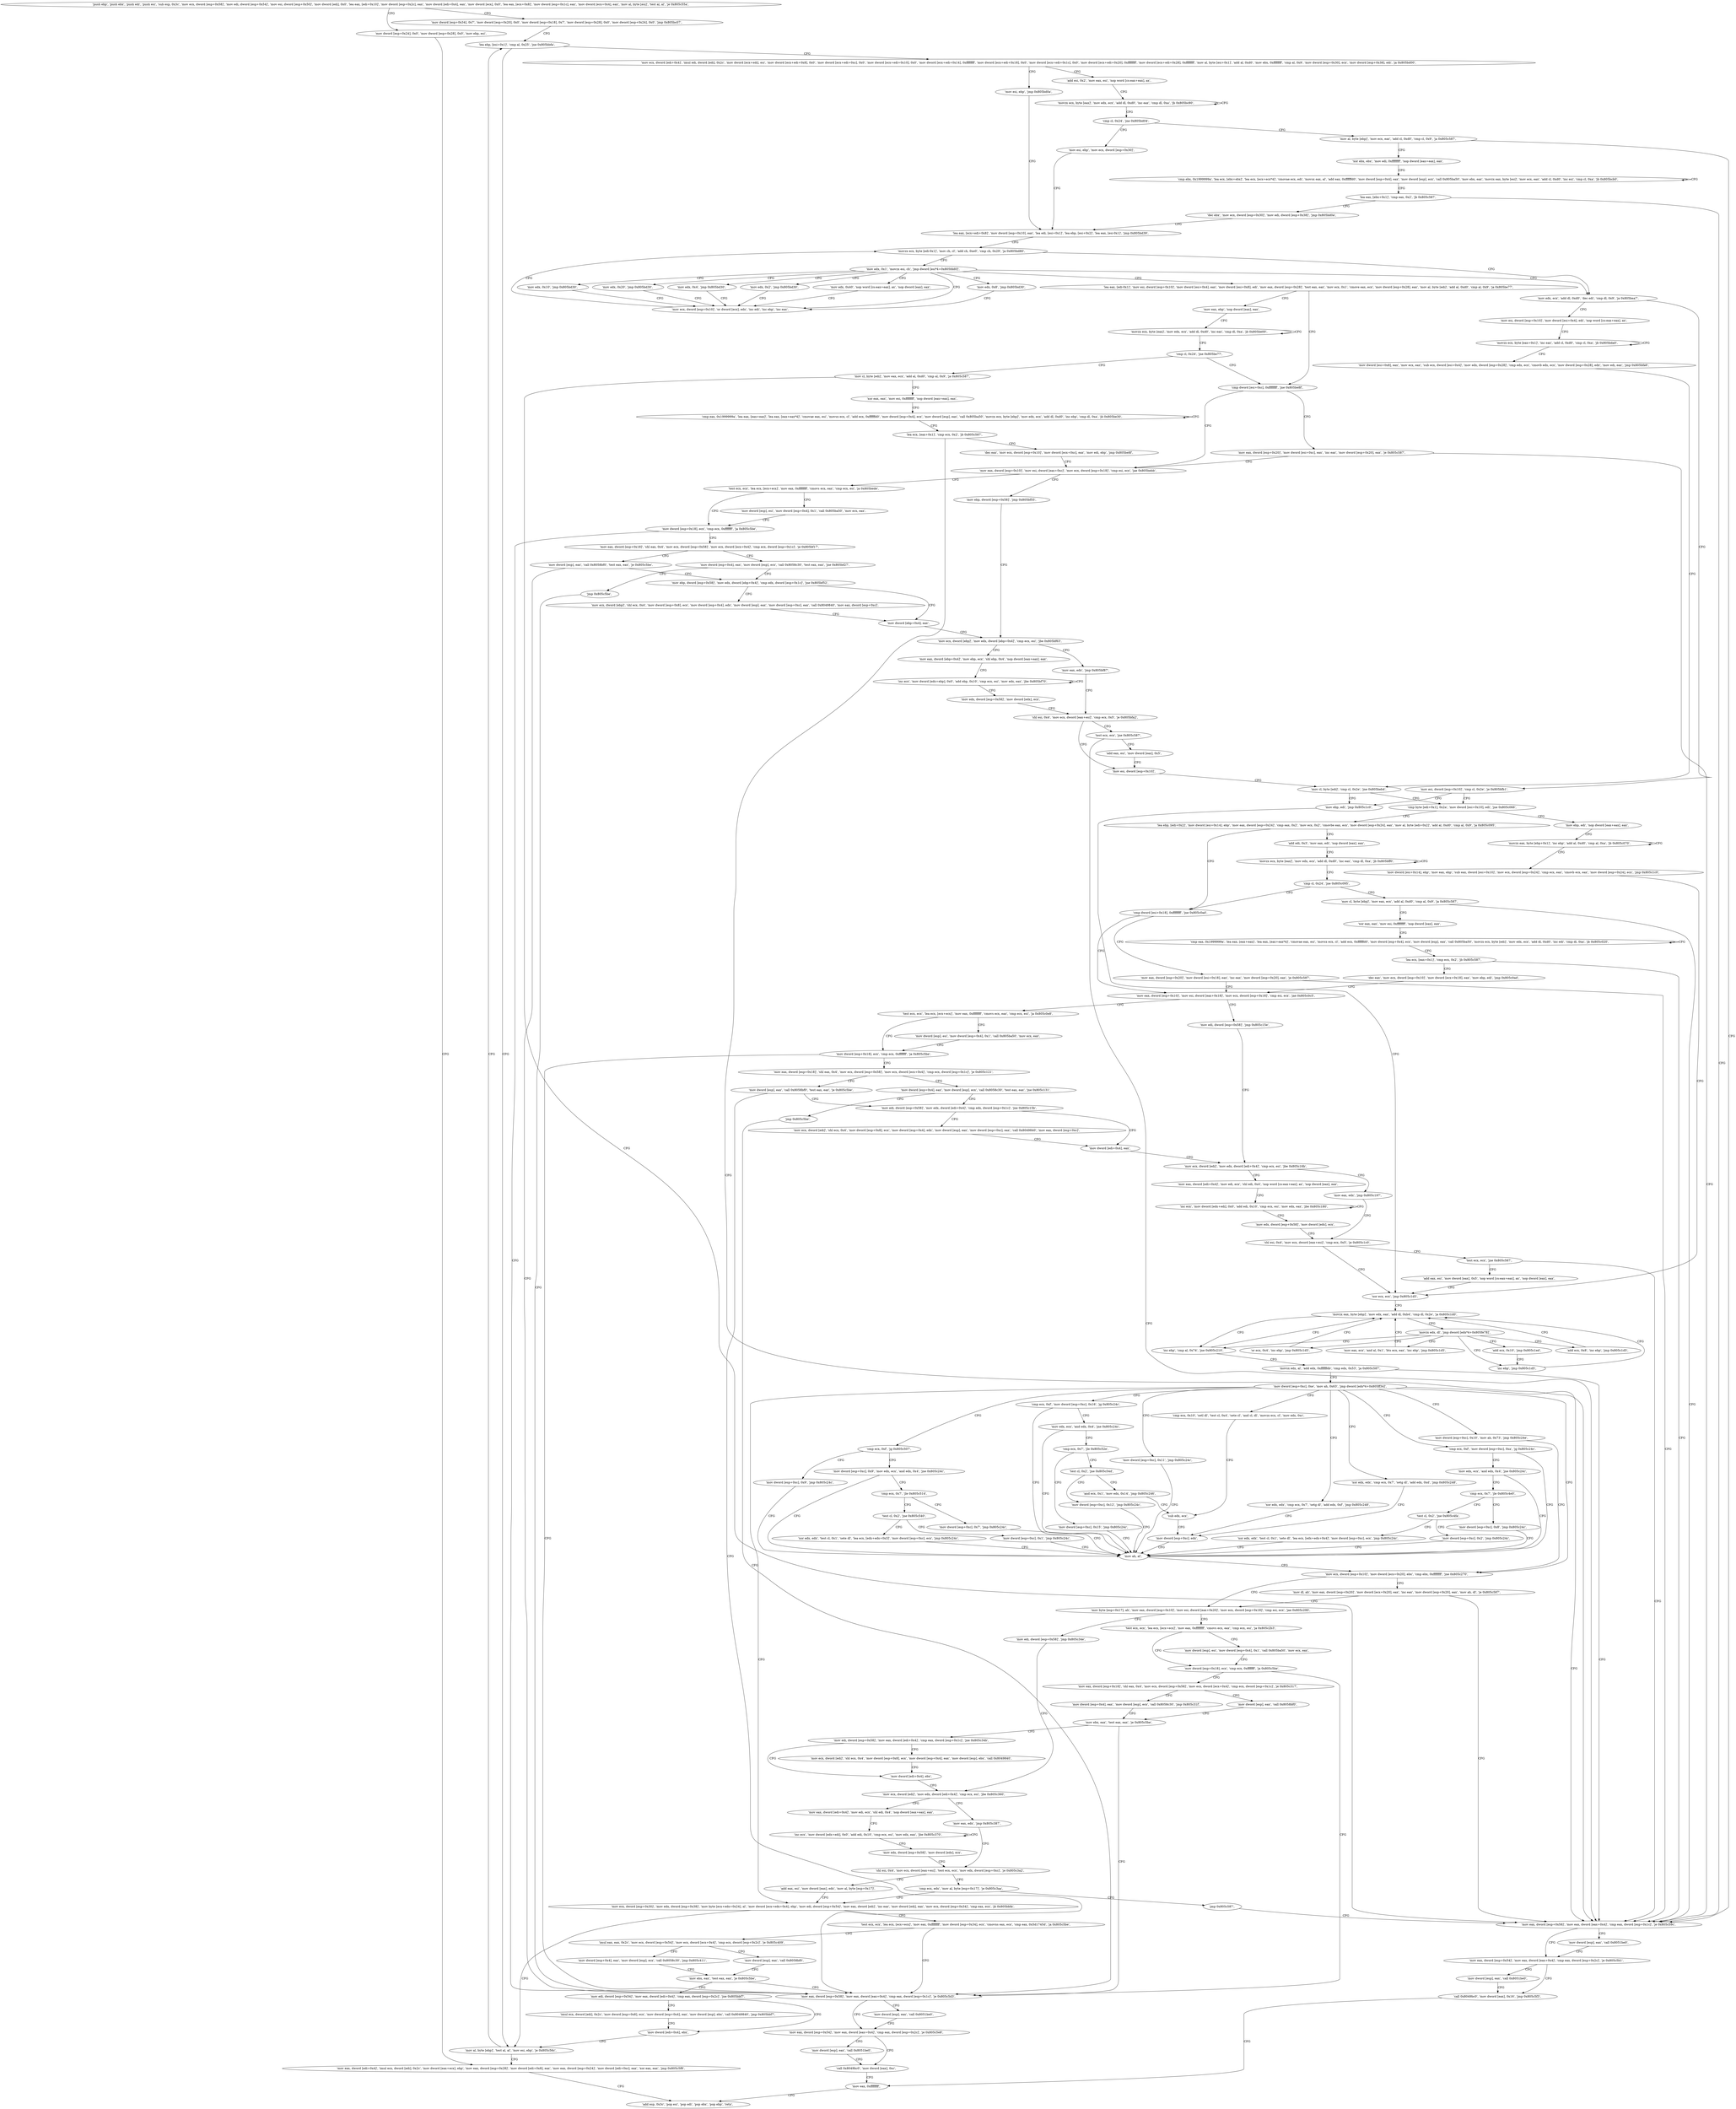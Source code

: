 digraph "func" {
"134593424" [label = "'push ebp', 'push ebx', 'push edi', 'push esi', 'sub esp, 0x3c', 'mov ecx, dword [esp+0x58]', 'mov edi, dword [esp+0x54]', 'mov esi, dword [esp+0x50]', 'mov dword [edi], 0x0', 'lea eax, [edi+0x10]', 'mov dword [esp+0x2c], eax', 'mov dword [edi+0x4], eax', 'mov dword [ecx], 0x0', 'lea eax, [ecx+0x8]', 'mov dword [esp+0x1c], eax', 'mov dword [ecx+0x4], eax', 'mov al, byte [esi]', 'test al, al', 'je 0x805c55a', " ]
"134595930" [label = "'mov dword [esp+0x24], 0x0', 'mov dword [esp+0x28], 0x0', 'mov ebp, esi', " ]
"134593485" [label = "'mov dword [esp+0x34], 0x7', 'mov dword [esp+0x20], 0x0', 'mov dword [esp+0x18], 0x7', 'mov dword [esp+0x28], 0x0', 'mov dword [esp+0x24], 0x0', 'jmp 0x805bc07', " ]
"134595948" [label = "'mov eax, dword [edi+0x4]', 'imul ecx, dword [edi], 0x2c', 'mov dword [eax+ecx], ebp', 'mov eax, dword [esp+0x28]', 'mov dword [edi+0x8], eax', 'mov eax, dword [esp+0x24]', 'mov dword [edi+0xc], eax', 'xor eax, eax', 'jmp 0x805c5f8', " ]
"134593543" [label = "'lea ebp, [esi+0x1]', 'cmp al, 0x25', 'jne 0x805bbfa', " ]
"134596088" [label = "'add esp, 0x3c', 'pop esi', 'pop edi', 'pop ebx', 'pop ebp', 'retn', " ]
"134593530" [label = "'mov al, byte [ebp]', 'test al, al', 'mov esi, ebp', 'je 0x805c56c', " ]
"134593550" [label = "'mov ecx, dword [edi+0x4]', 'imul edi, dword [edi], 0x2c', 'mov dword [ecx+edi], esi', 'mov dword [ecx+edi+0x8], 0x0', 'mov dword [ecx+edi+0xc], 0x0', 'mov dword [ecx+edi+0x10], 0x0', 'mov dword [ecx+edi+0x14], 0xffffffff', 'mov dword [ecx+edi+0x18], 0x0', 'mov dword [ecx+edi+0x1c], 0x0', 'mov dword [ecx+edi+0x20], 0xffffffff', 'mov dword [ecx+edi+0x28], 0xffffffff', 'mov al, byte [esi+0x1]', 'add al, 0xd0', 'mov ebx, 0xffffffff', 'cmp al, 0x9', 'mov dword [esp+0x30], ecx', 'mov dword [esp+0x38], edi', 'ja 0x805bd00', " ]
"134593792" [label = "'mov esi, ebp', 'jmp 0x805bd0a', " ]
"134593649" [label = "'add esi, 0x2', 'mov eax, esi', 'nop word [cs:eax+eax], ax', " ]
"134593802" [label = "'lea eax, [ecx+edi+0x8]', 'mov dword [esp+0x10], eax', 'lea edi, [esi+0x1]', 'lea ebp, [esi+0x2]', 'lea eax, [esi-0x1]', 'jmp 0x805bd39', " ]
"134593664" [label = "'movzx ecx, byte [eax]', 'mov edx, ecx', 'add dl, 0xd0', 'inc eax', 'cmp dl, 0xa', 'jb 0x805bc80', " ]
"134593849" [label = "'movzx ecx, byte [edi-0x1]', 'mov ch, cl', 'add ch, 0xe0', 'cmp ch, 0x29', 'ja 0x805bd80', " ]
"134593678" [label = "'cmp cl, 0x24', 'jne 0x805bd04', " ]
"134593796" [label = "'mov esi, ebp', 'mov ecx, dword [esp+0x30]', " ]
"134593683" [label = "'mov al, byte [ebp]', 'mov ecx, eax', 'add cl, 0xd0', 'cmp cl, 0x9', 'ja 0x805c587', " ]
"134593920" [label = "'mov edx, ecx', 'add dl, 0xd0', 'dec edi', 'cmp dl, 0x9', 'ja 0x805bea7', " ]
"134593863" [label = "'mov edx, 0x1', 'movzx esi, ch', 'jmp dword [esi*4+0x805fdd0]', " ]
"134595975" [label = "'mov eax, dword [esp+0x58]', 'mov eax, dword [eax+0x4]', 'cmp eax, dword [esp+0x1c]', 'je 0x805c59c', " ]
"134593700" [label = "'xor ebx, ebx', 'mov edi, 0xffffffff', 'nop dword [eax+eax], eax', " ]
"134594215" [label = "'mov esi, dword [esp+0x10]', 'cmp cl, 0x2e', 'je 0x805bfb1', " ]
"134593935" [label = "'mov esi, dword [esp+0x10]', 'mov dword [esi+0x4], edi', 'nop word [cs:eax+eax], ax', " ]
"134593821" [label = "'mov edx, 0x40', 'nop word [cs:eax+eax], ax', 'nop dword [eax], eax', " ]
"134593840" [label = "'mov ecx, dword [esp+0x10]', 'or dword [ecx], edx', 'inc edi', 'inc ebp', 'inc eax', " ]
"134593878" [label = "'mov edx, 0x8', 'jmp 0x805bd30', " ]
"134593885" [label = "'mov edx, 0x10', 'jmp 0x805bd30', " ]
"134593892" [label = "'mov edx, 0x4', 'jmp 0x805bd30', " ]
"134593899" [label = "'mov edx, 0x2', 'jmp 0x805bd30', " ]
"134593906" [label = "'mov edx, 0x20', 'jmp 0x805bd30', " ]
"134594000" [label = "'lea eax, [edi-0x1]', 'mov esi, dword [esp+0x10]', 'mov dword [esi+0x4], eax', 'mov dword [esi+0x8], edi', 'mov eax, dword [esp+0x28]', 'test eax, eax', 'mov ecx, 0x1', 'cmove eax, ecx', 'mov dword [esp+0x28], eax', 'mov al, byte [edi]', 'add al, 0xd0', 'cmp al, 0x9', 'ja 0x805be77', " ]
"134595996" [label = "'mov eax, dword [esp+0x54]', 'mov eax, dword [eax+0x4]', 'cmp eax, dword [esp+0x2c]', 'je 0x805c5b1', " ]
"134595988" [label = "'mov dword [esp], eax', 'call 0x8051be0', " ]
"134593712" [label = "'cmp ebx, 0x1999999a', 'lea ecx, [ebx+ebx]', 'lea ecx, [ecx+ecx*4]', 'cmovae ecx, edi', 'movsx eax, al', 'add eax, 0xffffffd0', 'mov dword [esp+0x4], eax', 'mov dword [esp], ecx', 'call 0x805ba50', 'mov ebx, eax', 'movzx eax, byte [esi]', 'mov ecx, eax', 'add cl, 0xd0', 'inc esi', 'cmp cl, 0xa', 'jb 0x805bcb0', " ]
"134594481" [label = "'cmp byte [edi+0x1], 0x2a', 'mov dword [esi+0x10], edi', 'jne 0x805c066', " ]
"134594228" [label = "'mov ebp, edi', 'jmp 0x805c1c0', " ]
"134593952" [label = "'movzx ecx, byte [eax+0x1]', 'inc eax', 'add cl, 0xd0', 'cmp cl, 0xa', 'jb 0x805bda0', " ]
"134594167" [label = "'cmp dword [esi+0xc], 0xffffffff', 'jne 0x805be8f', " ]
"134594043" [label = "'mov eax, ebp', 'nop dword [eax], eax', " ]
"134596017" [label = "'call 0x8049bc0', 'mov dword [eax], 0x16', 'jmp 0x805c5f3', " ]
"134596009" [label = "'mov dword [esp], eax', 'call 0x8051be0', " ]
"134593761" [label = "'lea eax, [ebx+0x1]', 'cmp eax, 0x2', 'jb 0x805c587', " ]
"134593773" [label = "'dec ebx', 'mov ecx, dword [esp+0x30]', 'mov edi, dword [esp+0x38]', 'jmp 0x805bd0a', " ]
"134594662" [label = "'mov ebp, edi', 'nop dword [eax+eax], eax', " ]
"134594494" [label = "'lea ebp, [edi+0x2]', 'mov dword [esi+0x14], ebp', 'mov eax, dword [esp+0x24]', 'cmp eax, 0x2', 'mov ecx, 0x2', 'cmovbe eax, ecx', 'mov dword [esp+0x24], eax', 'mov al, byte [edi+0x2]', 'add al, 0xd0', 'cmp al, 0x9', 'ja 0x805c095', " ]
"134595008" [label = "'xor ecx, ecx', 'jmp 0x805c1d5', " ]
"134593965" [label = "'mov dword [esi+0x8], eax', 'mov ecx, eax', 'sub ecx, dword [esi+0x4]', 'mov edx, dword [esp+0x28]', 'cmp edx, ecx', 'cmovb edx, ecx', 'mov dword [esp+0x28], edx', 'mov edi, eax', 'jmp 0x805bfa6', " ]
"134594470" [label = "'mov cl, byte [edi]', 'cmp cl, 0x2e', 'jne 0x805beb4', " ]
"134594191" [label = "'mov eax, dword [esp+0x10]', 'mov esi, dword [eax+0xc]', 'mov ecx, dword [esp+0x18]', 'cmp esi, ecx', 'jae 0x805bebb', " ]
"134594173" [label = "'mov eax, dword [esp+0x20]', 'mov dword [esi+0xc], eax', 'inc eax', 'mov dword [esp+0x20], eax', 'je 0x805c587', " ]
"134594048" [label = "'movzx ecx, byte [eax]', 'mov edx, ecx', 'add dl, 0xd0', 'inc eax', 'cmp dl, 0xa', 'jb 0x805be00', " ]
"134596083" [label = "'mov eax, 0xffffffff', " ]
"134594672" [label = "'movzx eax, byte [ebp+0x1]', 'inc ebp', 'add al, 0xd0', 'cmp al, 0xa', 'jb 0x805c070', " ]
"134594709" [label = "'cmp dword [esi+0x18], 0xffffffff', 'jne 0x805c0ad', " ]
"134594532" [label = "'add edi, 0x3', 'mov eax, edi', 'nop dword [eax], eax', " ]
"134595029" [label = "'movzx eax, byte [ebp]', 'mov edx, eax', 'add dl, 0xb4', 'cmp dl, 0x2e', 'ja 0x805c1d0', " ]
"134594235" [label = "'test ecx, ecx', 'lea ecx, [ecx+ecx]', 'mov eax, 0xffffffff', 'cmovs ecx, eax', 'cmp ecx, esi', 'ja 0x805bede', " ]
"134594206" [label = "'mov ebp, dword [esp+0x58]', 'jmp 0x805bf55', " ]
"134594062" [label = "'cmp cl, 0x24', 'jne 0x805be77', " ]
"134594067" [label = "'mov cl, byte [edi]', 'mov eax, ecx', 'add al, 0xd0', 'cmp al, 0x9', 'ja 0x805c587', " ]
"134594683" [label = "'mov dword [esi+0x14], ebp', 'mov eax, ebp', 'sub eax, dword [esi+0x10]', 'mov ecx, dword [esp+0x24]', 'cmp ecx, eax', 'cmovb ecx, eax', 'mov dword [esp+0x24], ecx', 'jmp 0x805c1c0', " ]
"134594733" [label = "'mov eax, dword [esp+0x10]', 'mov esi, dword [eax+0x18]', 'mov ecx, dword [esp+0x18]', 'cmp esi, ecx', 'jae 0x805c0c5', " ]
"134594715" [label = "'mov eax, dword [esp+0x20]', 'mov dword [esi+0x18], eax', 'inc eax', 'mov dword [esp+0x20], eax', 'je 0x805c587', " ]
"134594544" [label = "'movzx ecx, byte [eax]', 'mov edx, ecx', 'add dl, 0xd0', 'inc eax', 'cmp dl, 0xa', 'jb 0x805bff0', " ]
"134595024" [label = "'inc ebp', 'cmp al, 0x74', 'jne 0x805c210', " ]
"134595043" [label = "'movzx edx, dl', 'jmp dword [edx*4+0x805fe78]', " ]
"134594270" [label = "'mov dword [esp+0x18], ecx', 'cmp ecx, 0xfffffff', 'ja 0x805c5be', " ]
"134594252" [label = "'mov dword [esp], esi', 'mov dword [esp+0x4], 0x1', 'call 0x805ba50', 'mov ecx, eax', " ]
"134594389" [label = "'mov ecx, dword [ebp]', 'mov edx, dword [ebp+0x4]', 'cmp ecx, esi', 'jbe 0x805bf63', " ]
"134594081" [label = "'xor eax, eax', 'mov esi, 0xffffffff', 'nop dword [eax+eax], eax', " ]
"134594757" [label = "'test ecx, ecx', 'lea ecx, [ecx+ecx]', 'mov eax, 0xffffffff', 'cmovs ecx, eax', 'cmp ecx, esi', 'ja 0x805c0e8', " ]
"134594748" [label = "'mov edi, dword [esp+0x58]', 'jmp 0x805c15e', " ]
"134594558" [label = "'cmp cl, 0x24', 'jne 0x805c095', " ]
"134594567" [label = "'mov cl, byte [ebp]', 'mov eax, ecx', 'add al, 0xd0', 'cmp al, 0x9', 'ja 0x805c587', " ]
"134595088" [label = "'movsx edx, al', 'add edx, 0xffffffdb', 'cmp edx, 0x53', 'ja 0x805c587', " ]
"134595053" [label = "'inc ebp', 'jmp 0x805c1d5', " ]
"134595056" [label = "'or ecx, 0x4', 'inc ebp', 'jmp 0x805c1d5', " ]
"134595062" [label = "'mov eax, ecx', 'and al, 0x1', 'bts ecx, eax', 'inc ebp', 'jmp 0x805c1d5', " ]
"134595072" [label = "'add ecx, 0x10', 'jmp 0x805c1ed', " ]
"134595077" [label = "'add ecx, 0x8', 'inc ebp', 'jmp 0x805c1d5', " ]
"134596030" [label = "'mov eax, dword [esp+0x58]', 'mov eax, dword [eax+0x4]', 'cmp eax, dword [esp+0x1c]', 'je 0x805c5d3', " ]
"134594286" [label = "'mov eax, dword [esp+0x18]', 'shl eax, 0x4', 'mov ecx, dword [esp+0x58]', 'mov ecx, dword [ecx+0x4]', 'cmp ecx, dword [esp+0x1c]', 'je 0x805bf17', " ]
"134594403" [label = "'mov eax, dword [ebp+0x4]', 'mov ebp, ecx', 'shl ebp, 0x4', 'nop dword [eax+eax], eax', " ]
"134594399" [label = "'mov eax, edx', 'jmp 0x805bf87', " ]
"134594096" [label = "'cmp eax, 0x1999999a', 'lea eax, [eax+eax]', 'lea eax, [eax+eax*4]', 'cmovae eax, esi', 'movsx ecx, cl', 'add ecx, 0xffffffd0', 'mov dword [esp+0x4], ecx', 'mov dword [esp], eax', 'call 0x805ba50', 'movzx ecx, byte [ebp]', 'mov edx, ecx', 'add dl, 0xd0', 'inc ebp', 'cmp dl, 0xa', 'jb 0x805be30', " ]
"134594792" [label = "'mov dword [esp+0x18], ecx', 'cmp ecx, 0xfffffff', 'ja 0x805c5be', " ]
"134594774" [label = "'mov dword [esp], esi', 'mov dword [esp+0x4], 0x1', 'call 0x805ba50', 'mov ecx, eax', " ]
"134594910" [label = "'mov ecx, dword [edi]', 'mov edx, dword [edi+0x4]', 'cmp ecx, esi', 'jbe 0x805c16b', " ]
"134594582" [label = "'xor eax, eax', 'mov esi, 0xffffffff', 'nop dword [eax], eax', " ]
"134595103" [label = "'mov dword [esp+0xc], 0xe', 'mov ah, 0x63', 'jmp dword [edx*4+0x805ff34]', " ]
"134596051" [label = "'mov eax, dword [esp+0x54]', 'mov eax, dword [eax+0x4]', 'cmp eax, dword [esp+0x2c]', 'je 0x805c5e8', " ]
"134596043" [label = "'mov dword [esp], eax', 'call 0x8051be0', " ]
"134594327" [label = "'mov dword [esp], eax', 'call 0x8058bf0', 'test eax, eax', 'je 0x805c5be', " ]
"134594306" [label = "'mov dword [esp+0x4], eax', 'mov dword [esp], ecx', 'call 0x8058c30', 'test eax, eax', 'jne 0x805bf27', " ]
"134594416" [label = "'inc ecx', 'mov dword [edx+ebp], 0x0', 'add ebp, 0x10', 'cmp ecx, esi', 'mov edx, eax', 'jbe 0x805bf70', " ]
"134594439" [label = "'shl esi, 0x4', 'mov ecx, dword [eax+esi]', 'cmp ecx, 0x5', 'je 0x805bfa2', " ]
"134594143" [label = "'lea ecx, [eax+0x1]', 'cmp ecx, 0x2', 'jb 0x805c587', " ]
"134594155" [label = "'dec eax', 'mov ecx, dword [esp+0x10]', 'mov dword [ecx+0xc], eax', 'mov edi, ebp', 'jmp 0x805be8f', " ]
"134594808" [label = "'mov eax, dword [esp+0x18]', 'shl eax, 0x4', 'mov ecx, dword [esp+0x58]', 'mov ecx, dword [ecx+0x4]', 'cmp ecx, dword [esp+0x1c]', 'je 0x805c121', " ]
"134594923" [label = "'mov eax, dword [edi+0x4]', 'mov edi, ecx', 'shl edi, 0x4', 'nop word [cs:eax+eax], ax', 'nop dword [eax], eax', " ]
"134594919" [label = "'mov eax, edx', 'jmp 0x805c197', " ]
"134594592" [label = "'cmp eax, 0x1999999a', 'lea eax, [eax+eax]', 'lea eax, [eax+eax*4]', 'cmovae eax, esi', 'movsx ecx, cl', 'add ecx, 0xffffffd0', 'mov dword [esp+0x4], ecx', 'mov dword [esp], eax', 'call 0x805ba50', 'movzx ecx, byte [edi]', 'mov edx, ecx', 'add dl, 0xd0', 'inc edi', 'cmp dl, 0xa', 'jb 0x805c020', " ]
"134595120" [label = "'cmp ecx, 0x10', 'setl dl', 'test cl, 0x4', 'sete cl', 'and cl, dl', 'movzx ecx, cl', 'mov edx, 0xc', " ]
"134595150" [label = "'mov ecx, dword [esp+0x10]', 'mov dword [ecx+0x20], ebx', 'cmp ebx, 0xffffffff', 'jne 0x805c270', " ]
"134595301" [label = "'cmp ecx, 0xf', 'mov dword [esp+0xc], 0xa', 'jg 0x805c24c', " ]
"134595498" [label = "'mov ecx, dword [esp+0x30]', 'mov edx, dword [esp+0x38]', 'mov byte [ecx+edx+0x24], al', 'mov dword [ecx+edx+0x4], ebp', 'mov edi, dword [esp+0x54]', 'mov eax, dword [edi]', 'inc eax', 'mov dword [edi], eax', 'mov ecx, dword [esp+0x34]', 'cmp eax, ecx', 'jb 0x805bbfa', " ]
"134595652" [label = "'cmp ecx, 0xf', 'jg 0x805c507', " ]
"134595702" [label = "'mov dword [esp+0xc], 0x10', 'mov ah, 0x73', 'jmp 0x805c24e', " ]
"134595717" [label = "'xor edx, edx', 'cmp ecx, 0x7', 'setg dl', 'add edx, 0xd', 'jmp 0x805c248', " ]
"134595733" [label = "'cmp ecx, 0xf', 'mov dword [esp+0xc], 0x16', 'jg 0x805c24c', " ]
"134595779" [label = "'mov dword [esp+0xc], 0x11', 'jmp 0x805c24c', " ]
"134595792" [label = "'xor edx, edx', 'cmp ecx, 0x7', 'setg dl', 'add edx, 0xf', 'jmp 0x805c248', " ]
"134596072" [label = "'call 0x8049bc0', 'mov dword [eax], 0xc', " ]
"134596064" [label = "'mov dword [esp], eax', 'call 0x8051be0', " ]
"134594343" [label = "'mov ebp, dword [esp+0x58]', 'mov edx, dword [ebp+0x4]', 'cmp edx, dword [esp+0x1c]', 'jne 0x805bf52', " ]
"134594322" [label = "'jmp 0x805c5be', " ]
"134594433" [label = "'mov edx, dword [esp+0x58]', 'mov dword [edx], ecx', " ]
"134594466" [label = "'mov esi, dword [esp+0x10]', " ]
"134594450" [label = "'test ecx, ecx', 'jne 0x805c587', " ]
"134594849" [label = "'mov dword [esp], eax', 'call 0x8058bf0', 'test eax, eax', 'je 0x805c5be', " ]
"134594828" [label = "'mov dword [esp+0x4], eax', 'mov dword [esp], ecx', 'call 0x8058c30', 'test eax, eax', 'jne 0x805c131', " ]
"134594944" [label = "'inc ecx', 'mov dword [edx+edi], 0x0', 'add edi, 0x10', 'cmp ecx, esi', 'mov edx, eax', 'jbe 0x805c180', " ]
"134594967" [label = "'shl esi, 0x4', 'mov ecx, dword [eax+esi]', 'cmp ecx, 0x5', 'je 0x805c1c0', " ]
"134594638" [label = "'lea ecx, [eax+0x1]', 'cmp ecx, 0x2', 'jb 0x805c587', " ]
"134594650" [label = "'dec eax', 'mov ecx, dword [esp+0x10]', 'mov dword [ecx+0x18], eax', 'mov ebp, edi', 'jmp 0x805c0ad', " ]
"134595142" [label = "'sub edx, ecx', " ]
"134595184" [label = "'mov byte [esp+0x17], ah', 'mov eax, dword [esp+0x10]', 'mov esi, dword [eax+0x20]', 'mov ecx, dword [esp+0x18]', 'cmp esi, ecx', 'jae 0x805c290', " ]
"134595162" [label = "'mov dl, ah', 'mov eax, dword [esp+0x20]', 'mov dword [ecx+0x20], eax', 'inc eax', 'mov dword [esp+0x20], eax', 'mov ah, dl', 'je 0x805c587', " ]
"134595148" [label = "'mov ah, al', " ]
"134595318" [label = "'mov edx, ecx', 'and edx, 0x4', 'jne 0x805c24c', " ]
"134595535" [label = "'test ecx, ecx', 'lea ecx, [ecx+ecx]', 'mov eax, 0xffffffff', 'mov dword [esp+0x34], ecx', 'cmovns eax, ecx', 'cmp eax, 0x5d1745d', 'ja 0x805c5be', " ]
"134595847" [label = "'mov dword [esp+0xc], 0x9', 'jmp 0x805c24c', " ]
"134595661" [label = "'mov dword [esp+0xc], 0x9', 'mov edx, ecx', 'and edx, 0x4', 'jne 0x805c24c', " ]
"134595144" [label = "'mov dword [esp+0xc], edx', " ]
"134595750" [label = "'mov edx, ecx', 'and edx, 0x4', 'jne 0x805c24c', " ]
"134594386" [label = "'mov dword [ebp+0x4], eax', " ]
"134594356" [label = "'mov ecx, dword [ebp]', 'shl ecx, 0x4', 'mov dword [esp+0x8], ecx', 'mov dword [esp+0x4], edx', 'mov dword [esp], eax', 'mov dword [esp+0xc], eax', 'call 0x8049840', 'mov eax, dword [esp+0xc]', " ]
"134594458" [label = "'add eax, esi', 'mov dword [eax], 0x5', " ]
"134594865" [label = "'mov edi, dword [esp+0x58]', 'mov edx, dword [edi+0x4]', 'cmp edx, dword [esp+0x1c]', 'jne 0x805c15b', " ]
"134594844" [label = "'jmp 0x805c5be', " ]
"134594961" [label = "'mov edx, dword [esp+0x58]', 'mov dword [edx], ecx', " ]
"134594978" [label = "'test ecx, ecx', 'jne 0x805c587', " ]
"134595216" [label = "'test ecx, ecx', 'lea ecx, [ecx+ecx]', 'mov eax, 0xffffffff', 'cmovs ecx, eax', 'cmp ecx, esi', 'ja 0x805c2b3', " ]
"134595203" [label = "'mov edi, dword [esp+0x58]', 'jmp 0x805c34e', " ]
"134595329" [label = "'cmp ecx, 0x7', 'jle 0x805c4e0', " ]
"134595563" [label = "'imul eax, eax, 0x2c', 'mov ecx, dword [esp+0x54]', 'mov ecx, dword [ecx+0x4]', 'cmp ecx, dword [esp+0x2c]', 'je 0x805c409', " ]
"134595680" [label = "'cmp ecx, 0x7', 'jle 0x805c514', " ]
"134595761" [label = "'cmp ecx, 0x7', 'jle 0x805c52e', " ]
"134594907" [label = "'mov dword [edi+0x4], eax', " ]
"134594878" [label = "'mov ecx, dword [edi]', 'shl ecx, 0x4', 'mov dword [esp+0x8], ecx', 'mov dword [esp+0x4], edx', 'mov dword [esp], eax', 'mov dword [esp+0xc], eax', 'call 0x8049840', 'mov eax, dword [esp+0xc]', " ]
"134594986" [label = "'add eax, esi', 'mov dword [eax], 0x5', 'nop word [cs:eax+eax], ax', 'nop dword [eax], eax', " ]
"134595251" [label = "'mov dword [esp+0x18], ecx', 'cmp ecx, 0xfffffff', 'ja 0x805c5be', " ]
"134595233" [label = "'mov dword [esp], esi', 'mov dword [esp+0x4], 0x1', 'call 0x805ba50', 'mov ecx, eax', " ]
"134595406" [label = "'mov ecx, dword [edi]', 'mov edx, dword [edi+0x4]', 'cmp ecx, esi', 'jbe 0x805c360', " ]
"134595808" [label = "'test cl, 0x2', 'jne 0x805c4fa', " ]
"134595338" [label = "'mov dword [esp+0xc], 0x8', 'jmp 0x805c24c', " ]
"134595593" [label = "'mov dword [esp], eax', 'call 0x8058bf0', " ]
"134595579" [label = "'mov dword [esp+0x4], eax', 'mov dword [esp], ecx', 'call 0x8058c30', 'jmp 0x805c411', " ]
"134595860" [label = "'test cl, 0x2', 'jne 0x805c540', " ]
"134595689" [label = "'mov dword [esp+0xc], 0x7', 'jmp 0x805c24c', " ]
"134595886" [label = "'test cl, 0x2', 'jne 0x805c54d', " ]
"134595766" [label = "'mov dword [esp+0xc], 0x15', 'jmp 0x805c24c', " ]
"134595267" [label = "'mov eax, dword [esp+0x18]', 'shl eax, 0x4', 'mov ecx, dword [esp+0x58]', 'mov ecx, dword [ecx+0x4]', 'cmp ecx, dword [esp+0x1c]', 'je 0x805c317', " ]
"134595424" [label = "'mov eax, dword [edi+0x4]', 'mov edi, ecx', 'shl edi, 0x4', 'nop dword [eax+eax], eax', " ]
"134595415" [label = "'mov eax, edx', 'jmp 0x805c387', " ]
"134595834" [label = "'mov dword [esp+0xc], 0x2', 'jmp 0x805c24c', " ]
"134595813" [label = "'xor edx, edx', 'test cl, 0x1', 'sete dl', 'lea ecx, [edx+edx+0x4]', 'mov dword [esp+0xc], ecx', 'jmp 0x805c24c', " ]
"134595601" [label = "'mov ebx, eax', 'test eax, eax', 'je 0x805c5be', " ]
"134595904" [label = "'mov dword [esp+0xc], 0x1', 'jmp 0x805c24c', " ]
"134595865" [label = "'xor edx, edx', 'test cl, 0x1', 'sete dl', 'lea ecx, [edx+edx+0x3]', 'mov dword [esp+0xc], ecx', 'jmp 0x805c24c', " ]
"134595917" [label = "'mov dword [esp+0xc], 0x12', 'jmp 0x805c24c', " ]
"134595891" [label = "'and ecx, 0x1', 'mov edx, 0x14', 'jmp 0x805c246', " ]
"134595351" [label = "'mov dword [esp], eax', 'call 0x8058bf0', " ]
"134595287" [label = "'mov dword [esp+0x4], eax', 'mov dword [esp], ecx', 'call 0x8058c30', 'jmp 0x805c31f', " ]
"134595440" [label = "'inc ecx', 'mov dword [edx+edi], 0x0', 'add edi, 0x10', 'cmp ecx, esi', 'mov edx, eax', 'jbe 0x805c370', " ]
"134595463" [label = "'shl esi, 0x4', 'mov ecx, dword [eax+esi]', 'test ecx, ecx', 'mov edx, dword [esp+0xc]', 'je 0x805c3a2', " ]
"134595611" [label = "'mov edi, dword [esp+0x54]', 'mov eax, dword [edi+0x4]', 'cmp eax, dword [esp+0x2c]', 'jne 0x805bbf7', " ]
"134593527" [label = "'mov dword [edi+0x4], ebx', " ]
"134595628" [label = "'imul ecx, dword [edi], 0x2c', 'mov dword [esp+0x8], ecx', 'mov dword [esp+0x4], eax', 'mov dword [esp], ebx', 'call 0x8049840', 'jmp 0x805bbf7', " ]
"134595359" [label = "'mov ebx, eax', 'test eax, eax', 'je 0x805c5be', " ]
"134595457" [label = "'mov edx, dword [esp+0x58]', 'mov dword [edx], ecx', " ]
"134595490" [label = "'add eax, esi', 'mov dword [eax], edx', 'mov al, byte [esp+0x17]', " ]
"134595477" [label = "'cmp ecx, edx', 'mov al, byte [esp+0x17]', 'je 0x805c3aa', " ]
"134595369" [label = "'mov edi, dword [esp+0x58]', 'mov eax, dword [edi+0x4]', 'cmp eax, dword [esp+0x1c]', 'jne 0x805c34b', " ]
"134595403" [label = "'mov dword [edi+0x4], ebx', " ]
"134595382" [label = "'mov ecx, dword [edi]', 'shl ecx, 0x4', 'mov dword [esp+0x8], ecx', 'mov dword [esp+0x4], eax', 'mov dword [esp], ebx', 'call 0x8049840', " ]
"134595485" [label = "'jmp 0x805c587', " ]
"134593424" -> "134595930" [ label = "CFG" ]
"134593424" -> "134593485" [ label = "CFG" ]
"134595930" -> "134595948" [ label = "CFG" ]
"134593485" -> "134593543" [ label = "CFG" ]
"134595948" -> "134596088" [ label = "CFG" ]
"134593543" -> "134593530" [ label = "CFG" ]
"134593543" -> "134593550" [ label = "CFG" ]
"134593530" -> "134595948" [ label = "CFG" ]
"134593530" -> "134593543" [ label = "CFG" ]
"134593550" -> "134593792" [ label = "CFG" ]
"134593550" -> "134593649" [ label = "CFG" ]
"134593792" -> "134593802" [ label = "CFG" ]
"134593649" -> "134593664" [ label = "CFG" ]
"134593802" -> "134593849" [ label = "CFG" ]
"134593664" -> "134593664" [ label = "CFG" ]
"134593664" -> "134593678" [ label = "CFG" ]
"134593849" -> "134593920" [ label = "CFG" ]
"134593849" -> "134593863" [ label = "CFG" ]
"134593678" -> "134593796" [ label = "CFG" ]
"134593678" -> "134593683" [ label = "CFG" ]
"134593796" -> "134593802" [ label = "CFG" ]
"134593683" -> "134595975" [ label = "CFG" ]
"134593683" -> "134593700" [ label = "CFG" ]
"134593920" -> "134594215" [ label = "CFG" ]
"134593920" -> "134593935" [ label = "CFG" ]
"134593863" -> "134593821" [ label = "CFG" ]
"134593863" -> "134593840" [ label = "CFG" ]
"134593863" -> "134593878" [ label = "CFG" ]
"134593863" -> "134593885" [ label = "CFG" ]
"134593863" -> "134593892" [ label = "CFG" ]
"134593863" -> "134593899" [ label = "CFG" ]
"134593863" -> "134593906" [ label = "CFG" ]
"134593863" -> "134593920" [ label = "CFG" ]
"134593863" -> "134594000" [ label = "CFG" ]
"134595975" -> "134595996" [ label = "CFG" ]
"134595975" -> "134595988" [ label = "CFG" ]
"134593700" -> "134593712" [ label = "CFG" ]
"134594215" -> "134594481" [ label = "CFG" ]
"134594215" -> "134594228" [ label = "CFG" ]
"134593935" -> "134593952" [ label = "CFG" ]
"134593821" -> "134593840" [ label = "CFG" ]
"134593840" -> "134593849" [ label = "CFG" ]
"134593878" -> "134593840" [ label = "CFG" ]
"134593885" -> "134593840" [ label = "CFG" ]
"134593892" -> "134593840" [ label = "CFG" ]
"134593899" -> "134593840" [ label = "CFG" ]
"134593906" -> "134593840" [ label = "CFG" ]
"134594000" -> "134594167" [ label = "CFG" ]
"134594000" -> "134594043" [ label = "CFG" ]
"134595996" -> "134596017" [ label = "CFG" ]
"134595996" -> "134596009" [ label = "CFG" ]
"134595988" -> "134595996" [ label = "CFG" ]
"134593712" -> "134593712" [ label = "CFG" ]
"134593712" -> "134593761" [ label = "CFG" ]
"134594481" -> "134594662" [ label = "CFG" ]
"134594481" -> "134594494" [ label = "CFG" ]
"134594228" -> "134595008" [ label = "CFG" ]
"134593952" -> "134593952" [ label = "CFG" ]
"134593952" -> "134593965" [ label = "CFG" ]
"134594167" -> "134594191" [ label = "CFG" ]
"134594167" -> "134594173" [ label = "CFG" ]
"134594043" -> "134594048" [ label = "CFG" ]
"134596017" -> "134596083" [ label = "CFG" ]
"134596009" -> "134596017" [ label = "CFG" ]
"134593761" -> "134595975" [ label = "CFG" ]
"134593761" -> "134593773" [ label = "CFG" ]
"134593773" -> "134593802" [ label = "CFG" ]
"134594662" -> "134594672" [ label = "CFG" ]
"134594494" -> "134594709" [ label = "CFG" ]
"134594494" -> "134594532" [ label = "CFG" ]
"134595008" -> "134595029" [ label = "CFG" ]
"134593965" -> "134594470" [ label = "CFG" ]
"134594470" -> "134594228" [ label = "CFG" ]
"134594470" -> "134594481" [ label = "CFG" ]
"134594191" -> "134594235" [ label = "CFG" ]
"134594191" -> "134594206" [ label = "CFG" ]
"134594173" -> "134595975" [ label = "CFG" ]
"134594173" -> "134594191" [ label = "CFG" ]
"134594048" -> "134594048" [ label = "CFG" ]
"134594048" -> "134594062" [ label = "CFG" ]
"134596083" -> "134596088" [ label = "CFG" ]
"134594672" -> "134594672" [ label = "CFG" ]
"134594672" -> "134594683" [ label = "CFG" ]
"134594709" -> "134594733" [ label = "CFG" ]
"134594709" -> "134594715" [ label = "CFG" ]
"134594532" -> "134594544" [ label = "CFG" ]
"134595029" -> "134595024" [ label = "CFG" ]
"134595029" -> "134595043" [ label = "CFG" ]
"134594235" -> "134594270" [ label = "CFG" ]
"134594235" -> "134594252" [ label = "CFG" ]
"134594206" -> "134594389" [ label = "CFG" ]
"134594062" -> "134594167" [ label = "CFG" ]
"134594062" -> "134594067" [ label = "CFG" ]
"134594067" -> "134595975" [ label = "CFG" ]
"134594067" -> "134594081" [ label = "CFG" ]
"134594683" -> "134595008" [ label = "CFG" ]
"134594733" -> "134594757" [ label = "CFG" ]
"134594733" -> "134594748" [ label = "CFG" ]
"134594715" -> "134595975" [ label = "CFG" ]
"134594715" -> "134594733" [ label = "CFG" ]
"134594544" -> "134594544" [ label = "CFG" ]
"134594544" -> "134594558" [ label = "CFG" ]
"134595024" -> "134595088" [ label = "CFG" ]
"134595024" -> "134595029" [ label = "CFG" ]
"134595043" -> "134595024" [ label = "CFG" ]
"134595043" -> "134595053" [ label = "CFG" ]
"134595043" -> "134595056" [ label = "CFG" ]
"134595043" -> "134595062" [ label = "CFG" ]
"134595043" -> "134595072" [ label = "CFG" ]
"134595043" -> "134595077" [ label = "CFG" ]
"134594270" -> "134596030" [ label = "CFG" ]
"134594270" -> "134594286" [ label = "CFG" ]
"134594252" -> "134594270" [ label = "CFG" ]
"134594389" -> "134594403" [ label = "CFG" ]
"134594389" -> "134594399" [ label = "CFG" ]
"134594081" -> "134594096" [ label = "CFG" ]
"134594757" -> "134594792" [ label = "CFG" ]
"134594757" -> "134594774" [ label = "CFG" ]
"134594748" -> "134594910" [ label = "CFG" ]
"134594558" -> "134594709" [ label = "CFG" ]
"134594558" -> "134594567" [ label = "CFG" ]
"134594567" -> "134595975" [ label = "CFG" ]
"134594567" -> "134594582" [ label = "CFG" ]
"134595088" -> "134595975" [ label = "CFG" ]
"134595088" -> "134595103" [ label = "CFG" ]
"134595053" -> "134595029" [ label = "CFG" ]
"134595056" -> "134595029" [ label = "CFG" ]
"134595062" -> "134595029" [ label = "CFG" ]
"134595072" -> "134595053" [ label = "CFG" ]
"134595077" -> "134595029" [ label = "CFG" ]
"134596030" -> "134596051" [ label = "CFG" ]
"134596030" -> "134596043" [ label = "CFG" ]
"134594286" -> "134594327" [ label = "CFG" ]
"134594286" -> "134594306" [ label = "CFG" ]
"134594403" -> "134594416" [ label = "CFG" ]
"134594399" -> "134594439" [ label = "CFG" ]
"134594096" -> "134594096" [ label = "CFG" ]
"134594096" -> "134594143" [ label = "CFG" ]
"134594792" -> "134596030" [ label = "CFG" ]
"134594792" -> "134594808" [ label = "CFG" ]
"134594774" -> "134594792" [ label = "CFG" ]
"134594910" -> "134594923" [ label = "CFG" ]
"134594910" -> "134594919" [ label = "CFG" ]
"134594582" -> "134594592" [ label = "CFG" ]
"134595103" -> "134595120" [ label = "CFG" ]
"134595103" -> "134595150" [ label = "CFG" ]
"134595103" -> "134595301" [ label = "CFG" ]
"134595103" -> "134595498" [ label = "CFG" ]
"134595103" -> "134595652" [ label = "CFG" ]
"134595103" -> "134595702" [ label = "CFG" ]
"134595103" -> "134595717" [ label = "CFG" ]
"134595103" -> "134595733" [ label = "CFG" ]
"134595103" -> "134595779" [ label = "CFG" ]
"134595103" -> "134595792" [ label = "CFG" ]
"134595103" -> "134595975" [ label = "CFG" ]
"134596051" -> "134596072" [ label = "CFG" ]
"134596051" -> "134596064" [ label = "CFG" ]
"134596043" -> "134596051" [ label = "CFG" ]
"134594327" -> "134596030" [ label = "CFG" ]
"134594327" -> "134594343" [ label = "CFG" ]
"134594306" -> "134594343" [ label = "CFG" ]
"134594306" -> "134594322" [ label = "CFG" ]
"134594416" -> "134594416" [ label = "CFG" ]
"134594416" -> "134594433" [ label = "CFG" ]
"134594439" -> "134594466" [ label = "CFG" ]
"134594439" -> "134594450" [ label = "CFG" ]
"134594143" -> "134595975" [ label = "CFG" ]
"134594143" -> "134594155" [ label = "CFG" ]
"134594155" -> "134594191" [ label = "CFG" ]
"134594808" -> "134594849" [ label = "CFG" ]
"134594808" -> "134594828" [ label = "CFG" ]
"134594923" -> "134594944" [ label = "CFG" ]
"134594919" -> "134594967" [ label = "CFG" ]
"134594592" -> "134594592" [ label = "CFG" ]
"134594592" -> "134594638" [ label = "CFG" ]
"134595120" -> "134595142" [ label = "CFG" ]
"134595150" -> "134595184" [ label = "CFG" ]
"134595150" -> "134595162" [ label = "CFG" ]
"134595301" -> "134595148" [ label = "CFG" ]
"134595301" -> "134595318" [ label = "CFG" ]
"134595498" -> "134593530" [ label = "CFG" ]
"134595498" -> "134595535" [ label = "CFG" ]
"134595652" -> "134595847" [ label = "CFG" ]
"134595652" -> "134595661" [ label = "CFG" ]
"134595702" -> "134595150" [ label = "CFG" ]
"134595717" -> "134595144" [ label = "CFG" ]
"134595733" -> "134595148" [ label = "CFG" ]
"134595733" -> "134595750" [ label = "CFG" ]
"134595779" -> "134595148" [ label = "CFG" ]
"134595792" -> "134595144" [ label = "CFG" ]
"134596072" -> "134596083" [ label = "CFG" ]
"134596064" -> "134596072" [ label = "CFG" ]
"134594343" -> "134594386" [ label = "CFG" ]
"134594343" -> "134594356" [ label = "CFG" ]
"134594322" -> "134596030" [ label = "CFG" ]
"134594433" -> "134594439" [ label = "CFG" ]
"134594466" -> "134594470" [ label = "CFG" ]
"134594450" -> "134595975" [ label = "CFG" ]
"134594450" -> "134594458" [ label = "CFG" ]
"134594849" -> "134596030" [ label = "CFG" ]
"134594849" -> "134594865" [ label = "CFG" ]
"134594828" -> "134594865" [ label = "CFG" ]
"134594828" -> "134594844" [ label = "CFG" ]
"134594944" -> "134594944" [ label = "CFG" ]
"134594944" -> "134594961" [ label = "CFG" ]
"134594967" -> "134595008" [ label = "CFG" ]
"134594967" -> "134594978" [ label = "CFG" ]
"134594638" -> "134595975" [ label = "CFG" ]
"134594638" -> "134594650" [ label = "CFG" ]
"134594650" -> "134594733" [ label = "CFG" ]
"134595142" -> "134595144" [ label = "CFG" ]
"134595184" -> "134595216" [ label = "CFG" ]
"134595184" -> "134595203" [ label = "CFG" ]
"134595162" -> "134595975" [ label = "CFG" ]
"134595162" -> "134595184" [ label = "CFG" ]
"134595148" -> "134595150" [ label = "CFG" ]
"134595318" -> "134595148" [ label = "CFG" ]
"134595318" -> "134595329" [ label = "CFG" ]
"134595535" -> "134596030" [ label = "CFG" ]
"134595535" -> "134595563" [ label = "CFG" ]
"134595847" -> "134595148" [ label = "CFG" ]
"134595661" -> "134595148" [ label = "CFG" ]
"134595661" -> "134595680" [ label = "CFG" ]
"134595144" -> "134595148" [ label = "CFG" ]
"134595750" -> "134595148" [ label = "CFG" ]
"134595750" -> "134595761" [ label = "CFG" ]
"134594386" -> "134594389" [ label = "CFG" ]
"134594356" -> "134594386" [ label = "CFG" ]
"134594458" -> "134594466" [ label = "CFG" ]
"134594865" -> "134594907" [ label = "CFG" ]
"134594865" -> "134594878" [ label = "CFG" ]
"134594844" -> "134596030" [ label = "CFG" ]
"134594961" -> "134594967" [ label = "CFG" ]
"134594978" -> "134595975" [ label = "CFG" ]
"134594978" -> "134594986" [ label = "CFG" ]
"134595216" -> "134595251" [ label = "CFG" ]
"134595216" -> "134595233" [ label = "CFG" ]
"134595203" -> "134595406" [ label = "CFG" ]
"134595329" -> "134595808" [ label = "CFG" ]
"134595329" -> "134595338" [ label = "CFG" ]
"134595563" -> "134595593" [ label = "CFG" ]
"134595563" -> "134595579" [ label = "CFG" ]
"134595680" -> "134595860" [ label = "CFG" ]
"134595680" -> "134595689" [ label = "CFG" ]
"134595761" -> "134595886" [ label = "CFG" ]
"134595761" -> "134595766" [ label = "CFG" ]
"134594907" -> "134594910" [ label = "CFG" ]
"134594878" -> "134594907" [ label = "CFG" ]
"134594986" -> "134595008" [ label = "CFG" ]
"134595251" -> "134596030" [ label = "CFG" ]
"134595251" -> "134595267" [ label = "CFG" ]
"134595233" -> "134595251" [ label = "CFG" ]
"134595406" -> "134595424" [ label = "CFG" ]
"134595406" -> "134595415" [ label = "CFG" ]
"134595808" -> "134595834" [ label = "CFG" ]
"134595808" -> "134595813" [ label = "CFG" ]
"134595338" -> "134595148" [ label = "CFG" ]
"134595593" -> "134595601" [ label = "CFG" ]
"134595579" -> "134595601" [ label = "CFG" ]
"134595860" -> "134595904" [ label = "CFG" ]
"134595860" -> "134595865" [ label = "CFG" ]
"134595689" -> "134595148" [ label = "CFG" ]
"134595886" -> "134595917" [ label = "CFG" ]
"134595886" -> "134595891" [ label = "CFG" ]
"134595766" -> "134595148" [ label = "CFG" ]
"134595267" -> "134595351" [ label = "CFG" ]
"134595267" -> "134595287" [ label = "CFG" ]
"134595424" -> "134595440" [ label = "CFG" ]
"134595415" -> "134595463" [ label = "CFG" ]
"134595834" -> "134595148" [ label = "CFG" ]
"134595813" -> "134595148" [ label = "CFG" ]
"134595601" -> "134596030" [ label = "CFG" ]
"134595601" -> "134595611" [ label = "CFG" ]
"134595904" -> "134595148" [ label = "CFG" ]
"134595865" -> "134595148" [ label = "CFG" ]
"134595917" -> "134595148" [ label = "CFG" ]
"134595891" -> "134595142" [ label = "CFG" ]
"134595351" -> "134595359" [ label = "CFG" ]
"134595287" -> "134595359" [ label = "CFG" ]
"134595440" -> "134595440" [ label = "CFG" ]
"134595440" -> "134595457" [ label = "CFG" ]
"134595463" -> "134595490" [ label = "CFG" ]
"134595463" -> "134595477" [ label = "CFG" ]
"134595611" -> "134593527" [ label = "CFG" ]
"134595611" -> "134595628" [ label = "CFG" ]
"134593527" -> "134593530" [ label = "CFG" ]
"134595628" -> "134593527" [ label = "CFG" ]
"134595359" -> "134596030" [ label = "CFG" ]
"134595359" -> "134595369" [ label = "CFG" ]
"134595457" -> "134595463" [ label = "CFG" ]
"134595490" -> "134595498" [ label = "CFG" ]
"134595477" -> "134595498" [ label = "CFG" ]
"134595477" -> "134595485" [ label = "CFG" ]
"134595369" -> "134595403" [ label = "CFG" ]
"134595369" -> "134595382" [ label = "CFG" ]
"134595403" -> "134595406" [ label = "CFG" ]
"134595382" -> "134595403" [ label = "CFG" ]
"134595485" -> "134595975" [ label = "CFG" ]
}
